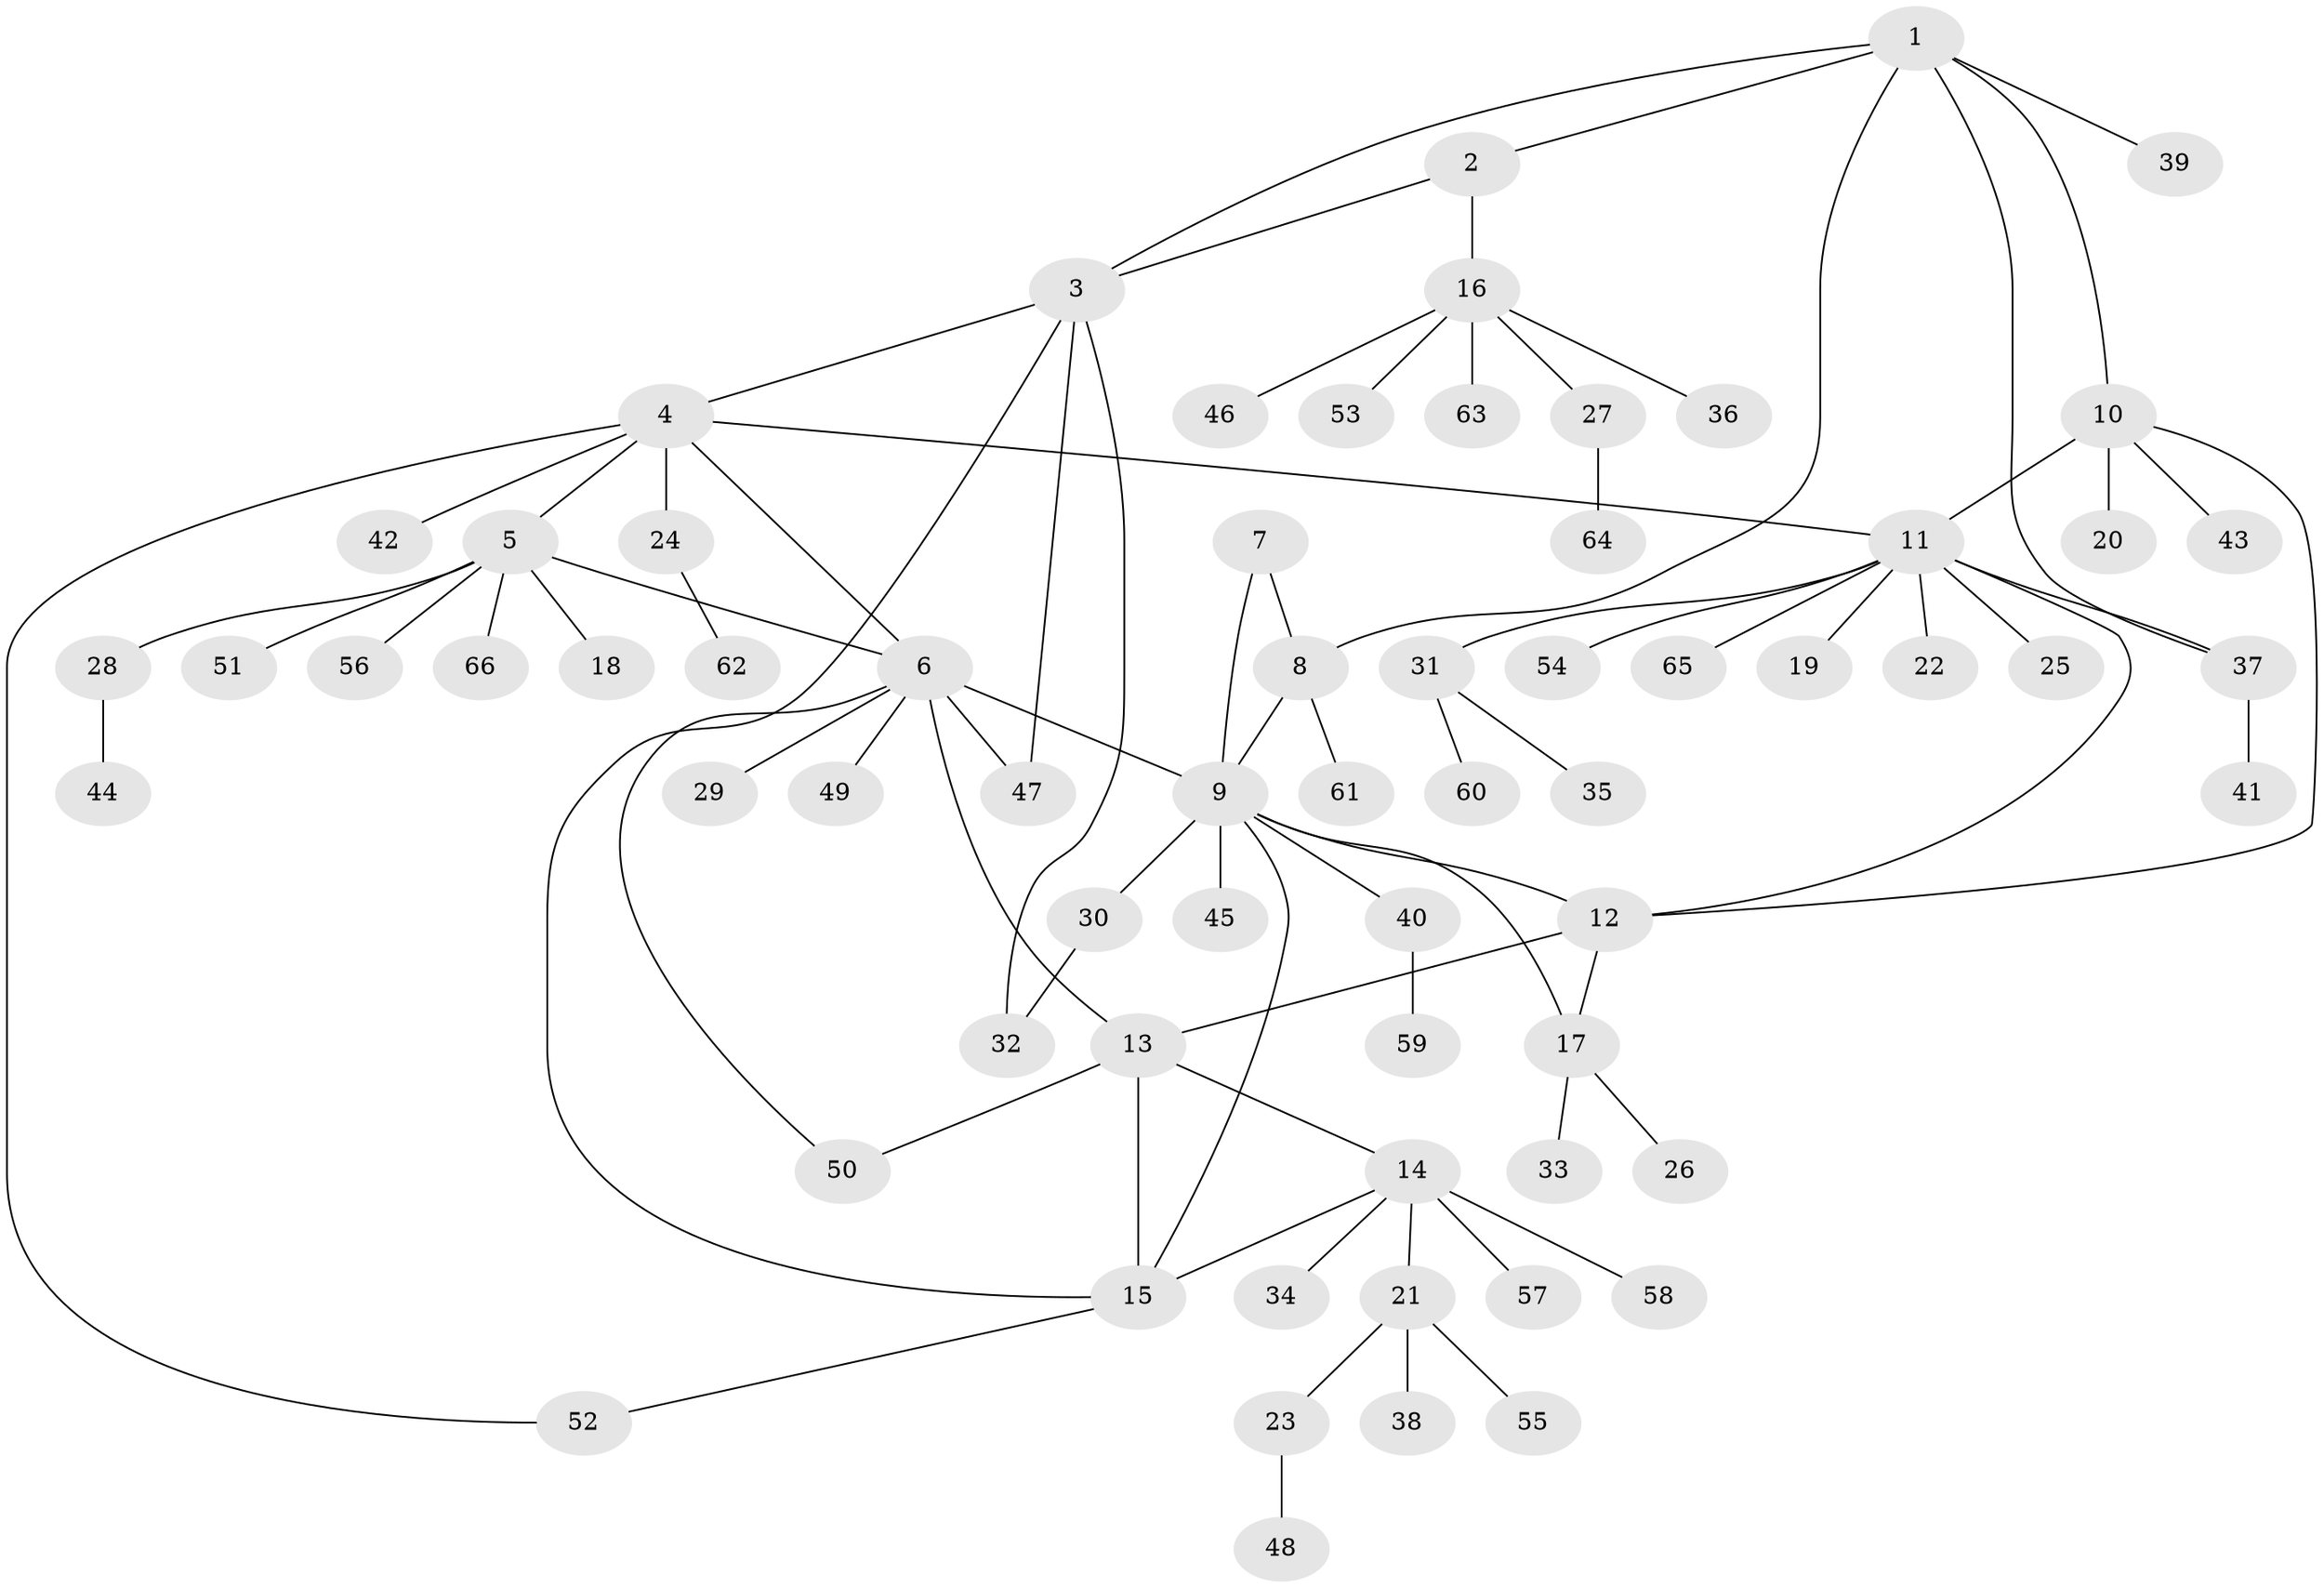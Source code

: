 // Generated by graph-tools (version 1.1) at 2025/37/03/09/25 02:37:33]
// undirected, 66 vertices, 82 edges
graph export_dot {
graph [start="1"]
  node [color=gray90,style=filled];
  1;
  2;
  3;
  4;
  5;
  6;
  7;
  8;
  9;
  10;
  11;
  12;
  13;
  14;
  15;
  16;
  17;
  18;
  19;
  20;
  21;
  22;
  23;
  24;
  25;
  26;
  27;
  28;
  29;
  30;
  31;
  32;
  33;
  34;
  35;
  36;
  37;
  38;
  39;
  40;
  41;
  42;
  43;
  44;
  45;
  46;
  47;
  48;
  49;
  50;
  51;
  52;
  53;
  54;
  55;
  56;
  57;
  58;
  59;
  60;
  61;
  62;
  63;
  64;
  65;
  66;
  1 -- 2;
  1 -- 3;
  1 -- 8;
  1 -- 10;
  1 -- 37;
  1 -- 39;
  2 -- 3;
  2 -- 16;
  3 -- 4;
  3 -- 15;
  3 -- 32;
  3 -- 47;
  4 -- 5;
  4 -- 6;
  4 -- 11;
  4 -- 24;
  4 -- 42;
  4 -- 52;
  5 -- 6;
  5 -- 18;
  5 -- 28;
  5 -- 51;
  5 -- 56;
  5 -- 66;
  6 -- 9;
  6 -- 13;
  6 -- 29;
  6 -- 47;
  6 -- 49;
  6 -- 50;
  7 -- 8;
  7 -- 9;
  8 -- 9;
  8 -- 61;
  9 -- 12;
  9 -- 15;
  9 -- 17;
  9 -- 30;
  9 -- 40;
  9 -- 45;
  10 -- 11;
  10 -- 12;
  10 -- 20;
  10 -- 43;
  11 -- 12;
  11 -- 19;
  11 -- 22;
  11 -- 25;
  11 -- 31;
  11 -- 37;
  11 -- 54;
  11 -- 65;
  12 -- 13;
  12 -- 17;
  13 -- 14;
  13 -- 15;
  13 -- 50;
  14 -- 15;
  14 -- 21;
  14 -- 34;
  14 -- 57;
  14 -- 58;
  15 -- 52;
  16 -- 27;
  16 -- 36;
  16 -- 46;
  16 -- 53;
  16 -- 63;
  17 -- 26;
  17 -- 33;
  21 -- 23;
  21 -- 38;
  21 -- 55;
  23 -- 48;
  24 -- 62;
  27 -- 64;
  28 -- 44;
  30 -- 32;
  31 -- 35;
  31 -- 60;
  37 -- 41;
  40 -- 59;
}
